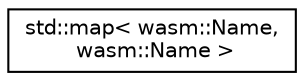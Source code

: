 digraph "Graphical Class Hierarchy"
{
  edge [fontname="Helvetica",fontsize="10",labelfontname="Helvetica",labelfontsize="10"];
  node [fontname="Helvetica",fontsize="10",shape=record];
  rankdir="LR";
  Node0 [label="std::map\< wasm::Name,\l wasm::Name \>",height=0.2,width=0.4,color="black", fillcolor="white", style="filled",URL="$classstd_1_1map.html"];
}
